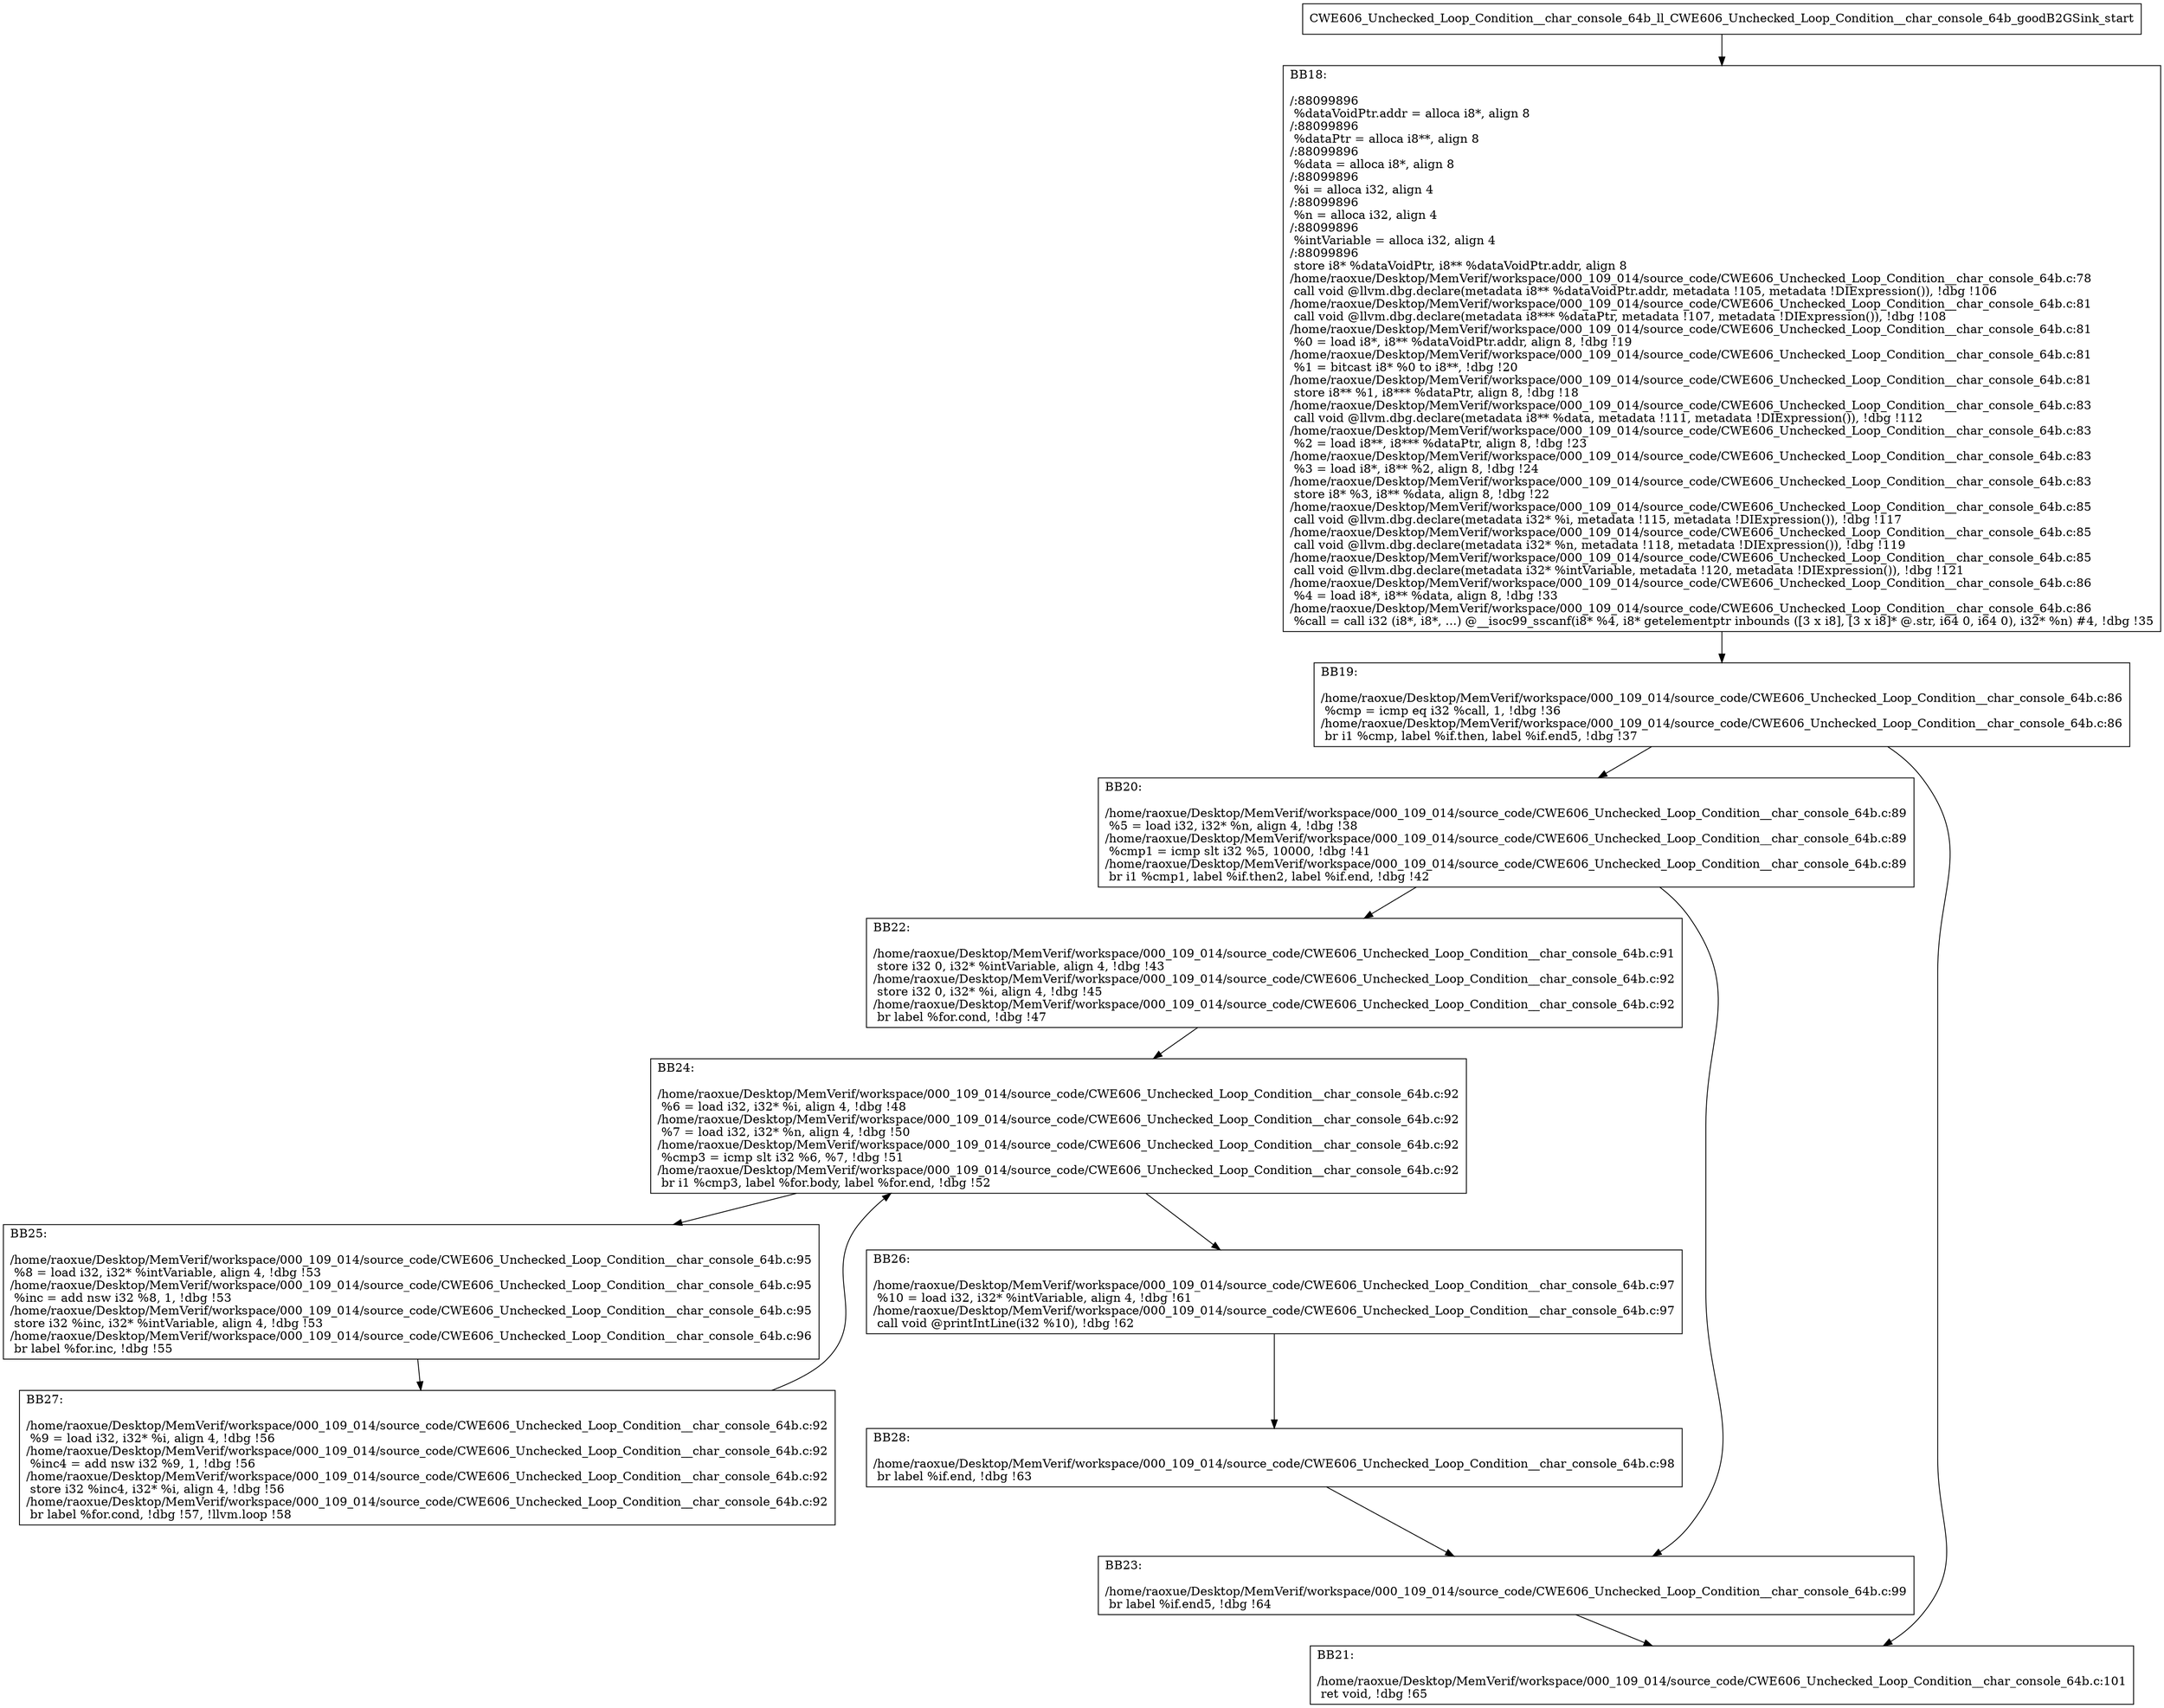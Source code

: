 digraph "CFG for'CWE606_Unchecked_Loop_Condition__char_console_64b_ll_CWE606_Unchecked_Loop_Condition__char_console_64b_goodB2GSink' function" {
	BBCWE606_Unchecked_Loop_Condition__char_console_64b_ll_CWE606_Unchecked_Loop_Condition__char_console_64b_goodB2GSink_start[shape=record,label="{CWE606_Unchecked_Loop_Condition__char_console_64b_ll_CWE606_Unchecked_Loop_Condition__char_console_64b_goodB2GSink_start}"];
	BBCWE606_Unchecked_Loop_Condition__char_console_64b_ll_CWE606_Unchecked_Loop_Condition__char_console_64b_goodB2GSink_start-> CWE606_Unchecked_Loop_Condition__char_console_64b_ll_CWE606_Unchecked_Loop_Condition__char_console_64b_goodB2GSinkBB18;
	CWE606_Unchecked_Loop_Condition__char_console_64b_ll_CWE606_Unchecked_Loop_Condition__char_console_64b_goodB2GSinkBB18 [shape=record, label="{BB18:\l\l/:88099896\l
  %dataVoidPtr.addr = alloca i8*, align 8\l
/:88099896\l
  %dataPtr = alloca i8**, align 8\l
/:88099896\l
  %data = alloca i8*, align 8\l
/:88099896\l
  %i = alloca i32, align 4\l
/:88099896\l
  %n = alloca i32, align 4\l
/:88099896\l
  %intVariable = alloca i32, align 4\l
/:88099896\l
  store i8* %dataVoidPtr, i8** %dataVoidPtr.addr, align 8\l
/home/raoxue/Desktop/MemVerif/workspace/000_109_014/source_code/CWE606_Unchecked_Loop_Condition__char_console_64b.c:78\l
  call void @llvm.dbg.declare(metadata i8** %dataVoidPtr.addr, metadata !105, metadata !DIExpression()), !dbg !106\l
/home/raoxue/Desktop/MemVerif/workspace/000_109_014/source_code/CWE606_Unchecked_Loop_Condition__char_console_64b.c:81\l
  call void @llvm.dbg.declare(metadata i8*** %dataPtr, metadata !107, metadata !DIExpression()), !dbg !108\l
/home/raoxue/Desktop/MemVerif/workspace/000_109_014/source_code/CWE606_Unchecked_Loop_Condition__char_console_64b.c:81\l
  %0 = load i8*, i8** %dataVoidPtr.addr, align 8, !dbg !19\l
/home/raoxue/Desktop/MemVerif/workspace/000_109_014/source_code/CWE606_Unchecked_Loop_Condition__char_console_64b.c:81\l
  %1 = bitcast i8* %0 to i8**, !dbg !20\l
/home/raoxue/Desktop/MemVerif/workspace/000_109_014/source_code/CWE606_Unchecked_Loop_Condition__char_console_64b.c:81\l
  store i8** %1, i8*** %dataPtr, align 8, !dbg !18\l
/home/raoxue/Desktop/MemVerif/workspace/000_109_014/source_code/CWE606_Unchecked_Loop_Condition__char_console_64b.c:83\l
  call void @llvm.dbg.declare(metadata i8** %data, metadata !111, metadata !DIExpression()), !dbg !112\l
/home/raoxue/Desktop/MemVerif/workspace/000_109_014/source_code/CWE606_Unchecked_Loop_Condition__char_console_64b.c:83\l
  %2 = load i8**, i8*** %dataPtr, align 8, !dbg !23\l
/home/raoxue/Desktop/MemVerif/workspace/000_109_014/source_code/CWE606_Unchecked_Loop_Condition__char_console_64b.c:83\l
  %3 = load i8*, i8** %2, align 8, !dbg !24\l
/home/raoxue/Desktop/MemVerif/workspace/000_109_014/source_code/CWE606_Unchecked_Loop_Condition__char_console_64b.c:83\l
  store i8* %3, i8** %data, align 8, !dbg !22\l
/home/raoxue/Desktop/MemVerif/workspace/000_109_014/source_code/CWE606_Unchecked_Loop_Condition__char_console_64b.c:85\l
  call void @llvm.dbg.declare(metadata i32* %i, metadata !115, metadata !DIExpression()), !dbg !117\l
/home/raoxue/Desktop/MemVerif/workspace/000_109_014/source_code/CWE606_Unchecked_Loop_Condition__char_console_64b.c:85\l
  call void @llvm.dbg.declare(metadata i32* %n, metadata !118, metadata !DIExpression()), !dbg !119\l
/home/raoxue/Desktop/MemVerif/workspace/000_109_014/source_code/CWE606_Unchecked_Loop_Condition__char_console_64b.c:85\l
  call void @llvm.dbg.declare(metadata i32* %intVariable, metadata !120, metadata !DIExpression()), !dbg !121\l
/home/raoxue/Desktop/MemVerif/workspace/000_109_014/source_code/CWE606_Unchecked_Loop_Condition__char_console_64b.c:86\l
  %4 = load i8*, i8** %data, align 8, !dbg !33\l
/home/raoxue/Desktop/MemVerif/workspace/000_109_014/source_code/CWE606_Unchecked_Loop_Condition__char_console_64b.c:86\l
  %call = call i32 (i8*, i8*, ...) @__isoc99_sscanf(i8* %4, i8* getelementptr inbounds ([3 x i8], [3 x i8]* @.str, i64 0, i64 0), i32* %n) #4, !dbg !35\l
}"];
	CWE606_Unchecked_Loop_Condition__char_console_64b_ll_CWE606_Unchecked_Loop_Condition__char_console_64b_goodB2GSinkBB18-> CWE606_Unchecked_Loop_Condition__char_console_64b_ll_CWE606_Unchecked_Loop_Condition__char_console_64b_goodB2GSinkBB19;
	CWE606_Unchecked_Loop_Condition__char_console_64b_ll_CWE606_Unchecked_Loop_Condition__char_console_64b_goodB2GSinkBB19 [shape=record, label="{BB19:\l\l/home/raoxue/Desktop/MemVerif/workspace/000_109_014/source_code/CWE606_Unchecked_Loop_Condition__char_console_64b.c:86\l
  %cmp = icmp eq i32 %call, 1, !dbg !36\l
/home/raoxue/Desktop/MemVerif/workspace/000_109_014/source_code/CWE606_Unchecked_Loop_Condition__char_console_64b.c:86\l
  br i1 %cmp, label %if.then, label %if.end5, !dbg !37\l
}"];
	CWE606_Unchecked_Loop_Condition__char_console_64b_ll_CWE606_Unchecked_Loop_Condition__char_console_64b_goodB2GSinkBB19-> CWE606_Unchecked_Loop_Condition__char_console_64b_ll_CWE606_Unchecked_Loop_Condition__char_console_64b_goodB2GSinkBB20;
	CWE606_Unchecked_Loop_Condition__char_console_64b_ll_CWE606_Unchecked_Loop_Condition__char_console_64b_goodB2GSinkBB19-> CWE606_Unchecked_Loop_Condition__char_console_64b_ll_CWE606_Unchecked_Loop_Condition__char_console_64b_goodB2GSinkBB21;
	CWE606_Unchecked_Loop_Condition__char_console_64b_ll_CWE606_Unchecked_Loop_Condition__char_console_64b_goodB2GSinkBB20 [shape=record, label="{BB20:\l\l/home/raoxue/Desktop/MemVerif/workspace/000_109_014/source_code/CWE606_Unchecked_Loop_Condition__char_console_64b.c:89\l
  %5 = load i32, i32* %n, align 4, !dbg !38\l
/home/raoxue/Desktop/MemVerif/workspace/000_109_014/source_code/CWE606_Unchecked_Loop_Condition__char_console_64b.c:89\l
  %cmp1 = icmp slt i32 %5, 10000, !dbg !41\l
/home/raoxue/Desktop/MemVerif/workspace/000_109_014/source_code/CWE606_Unchecked_Loop_Condition__char_console_64b.c:89\l
  br i1 %cmp1, label %if.then2, label %if.end, !dbg !42\l
}"];
	CWE606_Unchecked_Loop_Condition__char_console_64b_ll_CWE606_Unchecked_Loop_Condition__char_console_64b_goodB2GSinkBB20-> CWE606_Unchecked_Loop_Condition__char_console_64b_ll_CWE606_Unchecked_Loop_Condition__char_console_64b_goodB2GSinkBB22;
	CWE606_Unchecked_Loop_Condition__char_console_64b_ll_CWE606_Unchecked_Loop_Condition__char_console_64b_goodB2GSinkBB20-> CWE606_Unchecked_Loop_Condition__char_console_64b_ll_CWE606_Unchecked_Loop_Condition__char_console_64b_goodB2GSinkBB23;
	CWE606_Unchecked_Loop_Condition__char_console_64b_ll_CWE606_Unchecked_Loop_Condition__char_console_64b_goodB2GSinkBB22 [shape=record, label="{BB22:\l\l/home/raoxue/Desktop/MemVerif/workspace/000_109_014/source_code/CWE606_Unchecked_Loop_Condition__char_console_64b.c:91\l
  store i32 0, i32* %intVariable, align 4, !dbg !43\l
/home/raoxue/Desktop/MemVerif/workspace/000_109_014/source_code/CWE606_Unchecked_Loop_Condition__char_console_64b.c:92\l
  store i32 0, i32* %i, align 4, !dbg !45\l
/home/raoxue/Desktop/MemVerif/workspace/000_109_014/source_code/CWE606_Unchecked_Loop_Condition__char_console_64b.c:92\l
  br label %for.cond, !dbg !47\l
}"];
	CWE606_Unchecked_Loop_Condition__char_console_64b_ll_CWE606_Unchecked_Loop_Condition__char_console_64b_goodB2GSinkBB22-> CWE606_Unchecked_Loop_Condition__char_console_64b_ll_CWE606_Unchecked_Loop_Condition__char_console_64b_goodB2GSinkBB24;
	CWE606_Unchecked_Loop_Condition__char_console_64b_ll_CWE606_Unchecked_Loop_Condition__char_console_64b_goodB2GSinkBB24 [shape=record, label="{BB24:\l\l/home/raoxue/Desktop/MemVerif/workspace/000_109_014/source_code/CWE606_Unchecked_Loop_Condition__char_console_64b.c:92\l
  %6 = load i32, i32* %i, align 4, !dbg !48\l
/home/raoxue/Desktop/MemVerif/workspace/000_109_014/source_code/CWE606_Unchecked_Loop_Condition__char_console_64b.c:92\l
  %7 = load i32, i32* %n, align 4, !dbg !50\l
/home/raoxue/Desktop/MemVerif/workspace/000_109_014/source_code/CWE606_Unchecked_Loop_Condition__char_console_64b.c:92\l
  %cmp3 = icmp slt i32 %6, %7, !dbg !51\l
/home/raoxue/Desktop/MemVerif/workspace/000_109_014/source_code/CWE606_Unchecked_Loop_Condition__char_console_64b.c:92\l
  br i1 %cmp3, label %for.body, label %for.end, !dbg !52\l
}"];
	CWE606_Unchecked_Loop_Condition__char_console_64b_ll_CWE606_Unchecked_Loop_Condition__char_console_64b_goodB2GSinkBB24-> CWE606_Unchecked_Loop_Condition__char_console_64b_ll_CWE606_Unchecked_Loop_Condition__char_console_64b_goodB2GSinkBB25;
	CWE606_Unchecked_Loop_Condition__char_console_64b_ll_CWE606_Unchecked_Loop_Condition__char_console_64b_goodB2GSinkBB24-> CWE606_Unchecked_Loop_Condition__char_console_64b_ll_CWE606_Unchecked_Loop_Condition__char_console_64b_goodB2GSinkBB26;
	CWE606_Unchecked_Loop_Condition__char_console_64b_ll_CWE606_Unchecked_Loop_Condition__char_console_64b_goodB2GSinkBB25 [shape=record, label="{BB25:\l\l/home/raoxue/Desktop/MemVerif/workspace/000_109_014/source_code/CWE606_Unchecked_Loop_Condition__char_console_64b.c:95\l
  %8 = load i32, i32* %intVariable, align 4, !dbg !53\l
/home/raoxue/Desktop/MemVerif/workspace/000_109_014/source_code/CWE606_Unchecked_Loop_Condition__char_console_64b.c:95\l
  %inc = add nsw i32 %8, 1, !dbg !53\l
/home/raoxue/Desktop/MemVerif/workspace/000_109_014/source_code/CWE606_Unchecked_Loop_Condition__char_console_64b.c:95\l
  store i32 %inc, i32* %intVariable, align 4, !dbg !53\l
/home/raoxue/Desktop/MemVerif/workspace/000_109_014/source_code/CWE606_Unchecked_Loop_Condition__char_console_64b.c:96\l
  br label %for.inc, !dbg !55\l
}"];
	CWE606_Unchecked_Loop_Condition__char_console_64b_ll_CWE606_Unchecked_Loop_Condition__char_console_64b_goodB2GSinkBB25-> CWE606_Unchecked_Loop_Condition__char_console_64b_ll_CWE606_Unchecked_Loop_Condition__char_console_64b_goodB2GSinkBB27;
	CWE606_Unchecked_Loop_Condition__char_console_64b_ll_CWE606_Unchecked_Loop_Condition__char_console_64b_goodB2GSinkBB27 [shape=record, label="{BB27:\l\l/home/raoxue/Desktop/MemVerif/workspace/000_109_014/source_code/CWE606_Unchecked_Loop_Condition__char_console_64b.c:92\l
  %9 = load i32, i32* %i, align 4, !dbg !56\l
/home/raoxue/Desktop/MemVerif/workspace/000_109_014/source_code/CWE606_Unchecked_Loop_Condition__char_console_64b.c:92\l
  %inc4 = add nsw i32 %9, 1, !dbg !56\l
/home/raoxue/Desktop/MemVerif/workspace/000_109_014/source_code/CWE606_Unchecked_Loop_Condition__char_console_64b.c:92\l
  store i32 %inc4, i32* %i, align 4, !dbg !56\l
/home/raoxue/Desktop/MemVerif/workspace/000_109_014/source_code/CWE606_Unchecked_Loop_Condition__char_console_64b.c:92\l
  br label %for.cond, !dbg !57, !llvm.loop !58\l
}"];
	CWE606_Unchecked_Loop_Condition__char_console_64b_ll_CWE606_Unchecked_Loop_Condition__char_console_64b_goodB2GSinkBB27-> CWE606_Unchecked_Loop_Condition__char_console_64b_ll_CWE606_Unchecked_Loop_Condition__char_console_64b_goodB2GSinkBB24;
	CWE606_Unchecked_Loop_Condition__char_console_64b_ll_CWE606_Unchecked_Loop_Condition__char_console_64b_goodB2GSinkBB26 [shape=record, label="{BB26:\l\l/home/raoxue/Desktop/MemVerif/workspace/000_109_014/source_code/CWE606_Unchecked_Loop_Condition__char_console_64b.c:97\l
  %10 = load i32, i32* %intVariable, align 4, !dbg !61\l
/home/raoxue/Desktop/MemVerif/workspace/000_109_014/source_code/CWE606_Unchecked_Loop_Condition__char_console_64b.c:97\l
  call void @printIntLine(i32 %10), !dbg !62\l
}"];
	CWE606_Unchecked_Loop_Condition__char_console_64b_ll_CWE606_Unchecked_Loop_Condition__char_console_64b_goodB2GSinkBB26-> CWE606_Unchecked_Loop_Condition__char_console_64b_ll_CWE606_Unchecked_Loop_Condition__char_console_64b_goodB2GSinkBB28;
	CWE606_Unchecked_Loop_Condition__char_console_64b_ll_CWE606_Unchecked_Loop_Condition__char_console_64b_goodB2GSinkBB28 [shape=record, label="{BB28:\l\l/home/raoxue/Desktop/MemVerif/workspace/000_109_014/source_code/CWE606_Unchecked_Loop_Condition__char_console_64b.c:98\l
  br label %if.end, !dbg !63\l
}"];
	CWE606_Unchecked_Loop_Condition__char_console_64b_ll_CWE606_Unchecked_Loop_Condition__char_console_64b_goodB2GSinkBB28-> CWE606_Unchecked_Loop_Condition__char_console_64b_ll_CWE606_Unchecked_Loop_Condition__char_console_64b_goodB2GSinkBB23;
	CWE606_Unchecked_Loop_Condition__char_console_64b_ll_CWE606_Unchecked_Loop_Condition__char_console_64b_goodB2GSinkBB23 [shape=record, label="{BB23:\l\l/home/raoxue/Desktop/MemVerif/workspace/000_109_014/source_code/CWE606_Unchecked_Loop_Condition__char_console_64b.c:99\l
  br label %if.end5, !dbg !64\l
}"];
	CWE606_Unchecked_Loop_Condition__char_console_64b_ll_CWE606_Unchecked_Loop_Condition__char_console_64b_goodB2GSinkBB23-> CWE606_Unchecked_Loop_Condition__char_console_64b_ll_CWE606_Unchecked_Loop_Condition__char_console_64b_goodB2GSinkBB21;
	CWE606_Unchecked_Loop_Condition__char_console_64b_ll_CWE606_Unchecked_Loop_Condition__char_console_64b_goodB2GSinkBB21 [shape=record, label="{BB21:\l\l/home/raoxue/Desktop/MemVerif/workspace/000_109_014/source_code/CWE606_Unchecked_Loop_Condition__char_console_64b.c:101\l
  ret void, !dbg !65\l
}"];
}
